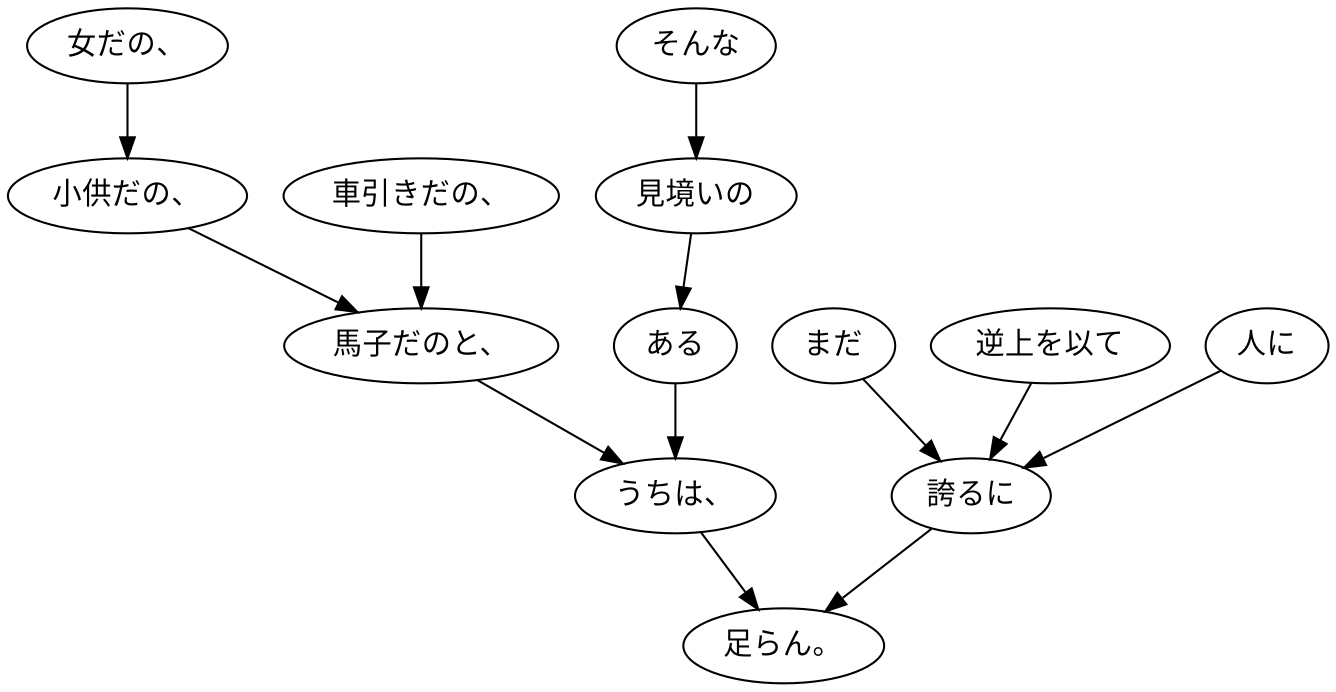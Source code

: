 digraph graph5118 {
	node0 [label="女だの、"];
	node1 [label="小供だの、"];
	node2 [label="車引きだの、"];
	node3 [label="馬子だのと、"];
	node4 [label="そんな"];
	node5 [label="見境いの"];
	node6 [label="ある"];
	node7 [label="うちは、"];
	node8 [label="まだ"];
	node9 [label="逆上を以て"];
	node10 [label="人に"];
	node11 [label="誇るに"];
	node12 [label="足らん。"];
	node0 -> node1;
	node1 -> node3;
	node2 -> node3;
	node3 -> node7;
	node4 -> node5;
	node5 -> node6;
	node6 -> node7;
	node7 -> node12;
	node8 -> node11;
	node9 -> node11;
	node10 -> node11;
	node11 -> node12;
}
